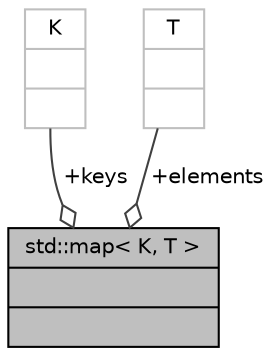 digraph "std::map&lt; K, T &gt;"
{
  edge [fontname="Helvetica",fontsize="10",labelfontname="Helvetica",labelfontsize="10"];
  node [fontname="Helvetica",fontsize="10",shape=record];
  Node657 [label="{std::map\< K, T \>\n||}",height=0.2,width=0.4,color="black", fillcolor="grey75", style="filled", fontcolor="black"];
  Node658 -> Node657 [color="grey25",fontsize="10",style="solid",label=" +keys" ,arrowhead="odiamond",fontname="Helvetica"];
  Node658 [label="{K\n||}",height=0.2,width=0.4,color="grey75", fillcolor="white", style="filled"];
  Node659 -> Node657 [color="grey25",fontsize="10",style="solid",label=" +elements" ,arrowhead="odiamond",fontname="Helvetica"];
  Node659 [label="{T\n||}",height=0.2,width=0.4,color="grey75", fillcolor="white", style="filled"];
}
